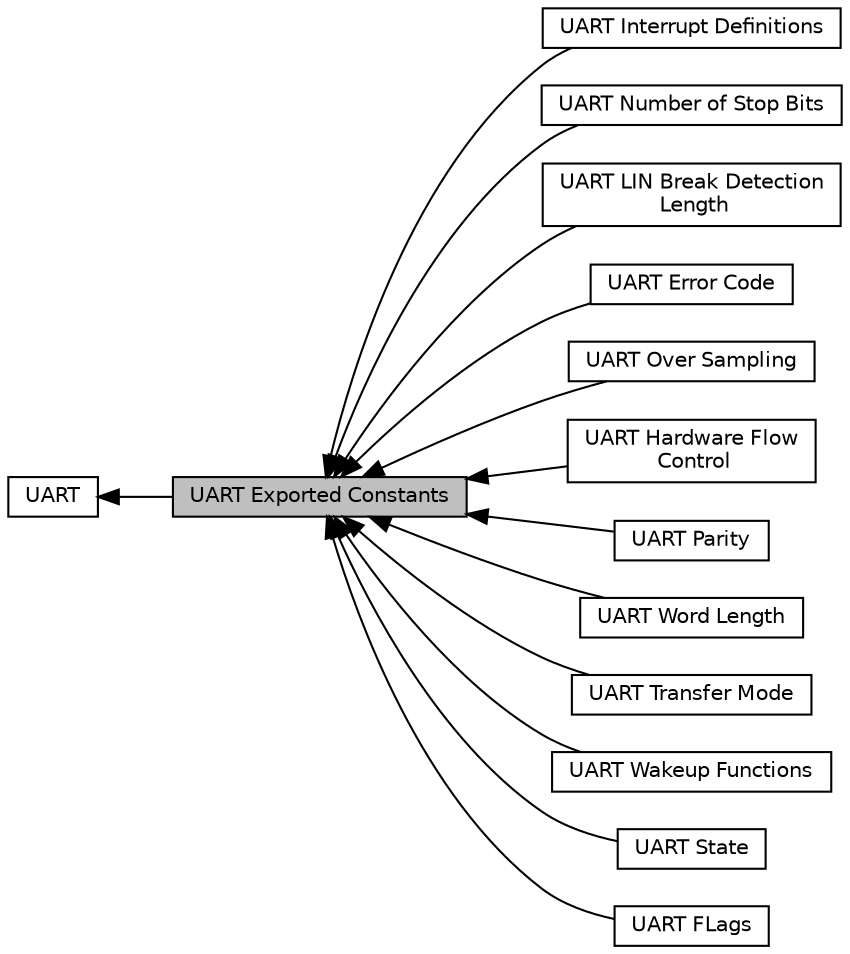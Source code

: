 digraph "UART Exported Constants"
{
  edge [fontname="Helvetica",fontsize="10",labelfontname="Helvetica",labelfontsize="10"];
  node [fontname="Helvetica",fontsize="10",shape=box];
  rankdir=LR;
  Node14 [label="UART Interrupt Definitions",height=0.2,width=0.4,color="black", fillcolor="white", style="filled",URL="$group___u_a_r_t___interrupt__definition.html",tooltip=" "];
  Node5 [label="UART Number of Stop Bits",height=0.2,width=0.4,color="black", fillcolor="white", style="filled",URL="$group___u_a_r_t___stop___bits.html",tooltip=" "];
  Node11 [label="UART LIN Break Detection\l Length",height=0.2,width=0.4,color="black", fillcolor="white", style="filled",URL="$group___u_a_r_t___l_i_n___break___detection___length.html",tooltip=" "];
  Node3 [label="UART Error Code",height=0.2,width=0.4,color="black", fillcolor="white", style="filled",URL="$group___u_a_r_t___error___code.html",tooltip=" "];
  Node10 [label="UART Over Sampling",height=0.2,width=0.4,color="black", fillcolor="white", style="filled",URL="$group___u_a_r_t___over___sampling.html",tooltip=" "];
  Node7 [label="UART Hardware Flow\l Control",height=0.2,width=0.4,color="black", fillcolor="white", style="filled",URL="$group___u_a_r_t___hardware___flow___control.html",tooltip=" "];
  Node6 [label="UART Parity",height=0.2,width=0.4,color="black", fillcolor="white", style="filled",URL="$group___u_a_r_t___parity.html",tooltip=" "];
  Node4 [label="UART Word Length",height=0.2,width=0.4,color="black", fillcolor="white", style="filled",URL="$group___u_a_r_t___word___length.html",tooltip=" "];
  Node8 [label="UART Transfer Mode",height=0.2,width=0.4,color="black", fillcolor="white", style="filled",URL="$group___u_a_r_t___mode.html",tooltip=" "];
  Node12 [label="UART Wakeup Functions",height=0.2,width=0.4,color="black", fillcolor="white", style="filled",URL="$group___u_a_r_t___wake_up__functions.html",tooltip=" "];
  Node9 [label="UART State",height=0.2,width=0.4,color="black", fillcolor="white", style="filled",URL="$group___u_a_r_t___state.html",tooltip=" "];
  Node13 [label="UART FLags",height=0.2,width=0.4,color="black", fillcolor="white", style="filled",URL="$group___u_a_r_t___flags.html",tooltip=" "];
  Node2 [label="UART",height=0.2,width=0.4,color="black", fillcolor="white", style="filled",URL="$group___u_a_r_t.html",tooltip="HAL UART module driver."];
  Node1 [label="UART Exported Constants",height=0.2,width=0.4,color="black", fillcolor="grey75", style="filled", fontcolor="black",tooltip=" "];
  Node2->Node1 [shape=plaintext, dir="back", style="solid"];
  Node1->Node3 [shape=plaintext, dir="back", style="solid"];
  Node1->Node4 [shape=plaintext, dir="back", style="solid"];
  Node1->Node5 [shape=plaintext, dir="back", style="solid"];
  Node1->Node6 [shape=plaintext, dir="back", style="solid"];
  Node1->Node7 [shape=plaintext, dir="back", style="solid"];
  Node1->Node8 [shape=plaintext, dir="back", style="solid"];
  Node1->Node9 [shape=plaintext, dir="back", style="solid"];
  Node1->Node10 [shape=plaintext, dir="back", style="solid"];
  Node1->Node11 [shape=plaintext, dir="back", style="solid"];
  Node1->Node12 [shape=plaintext, dir="back", style="solid"];
  Node1->Node13 [shape=plaintext, dir="back", style="solid"];
  Node1->Node14 [shape=plaintext, dir="back", style="solid"];
}
